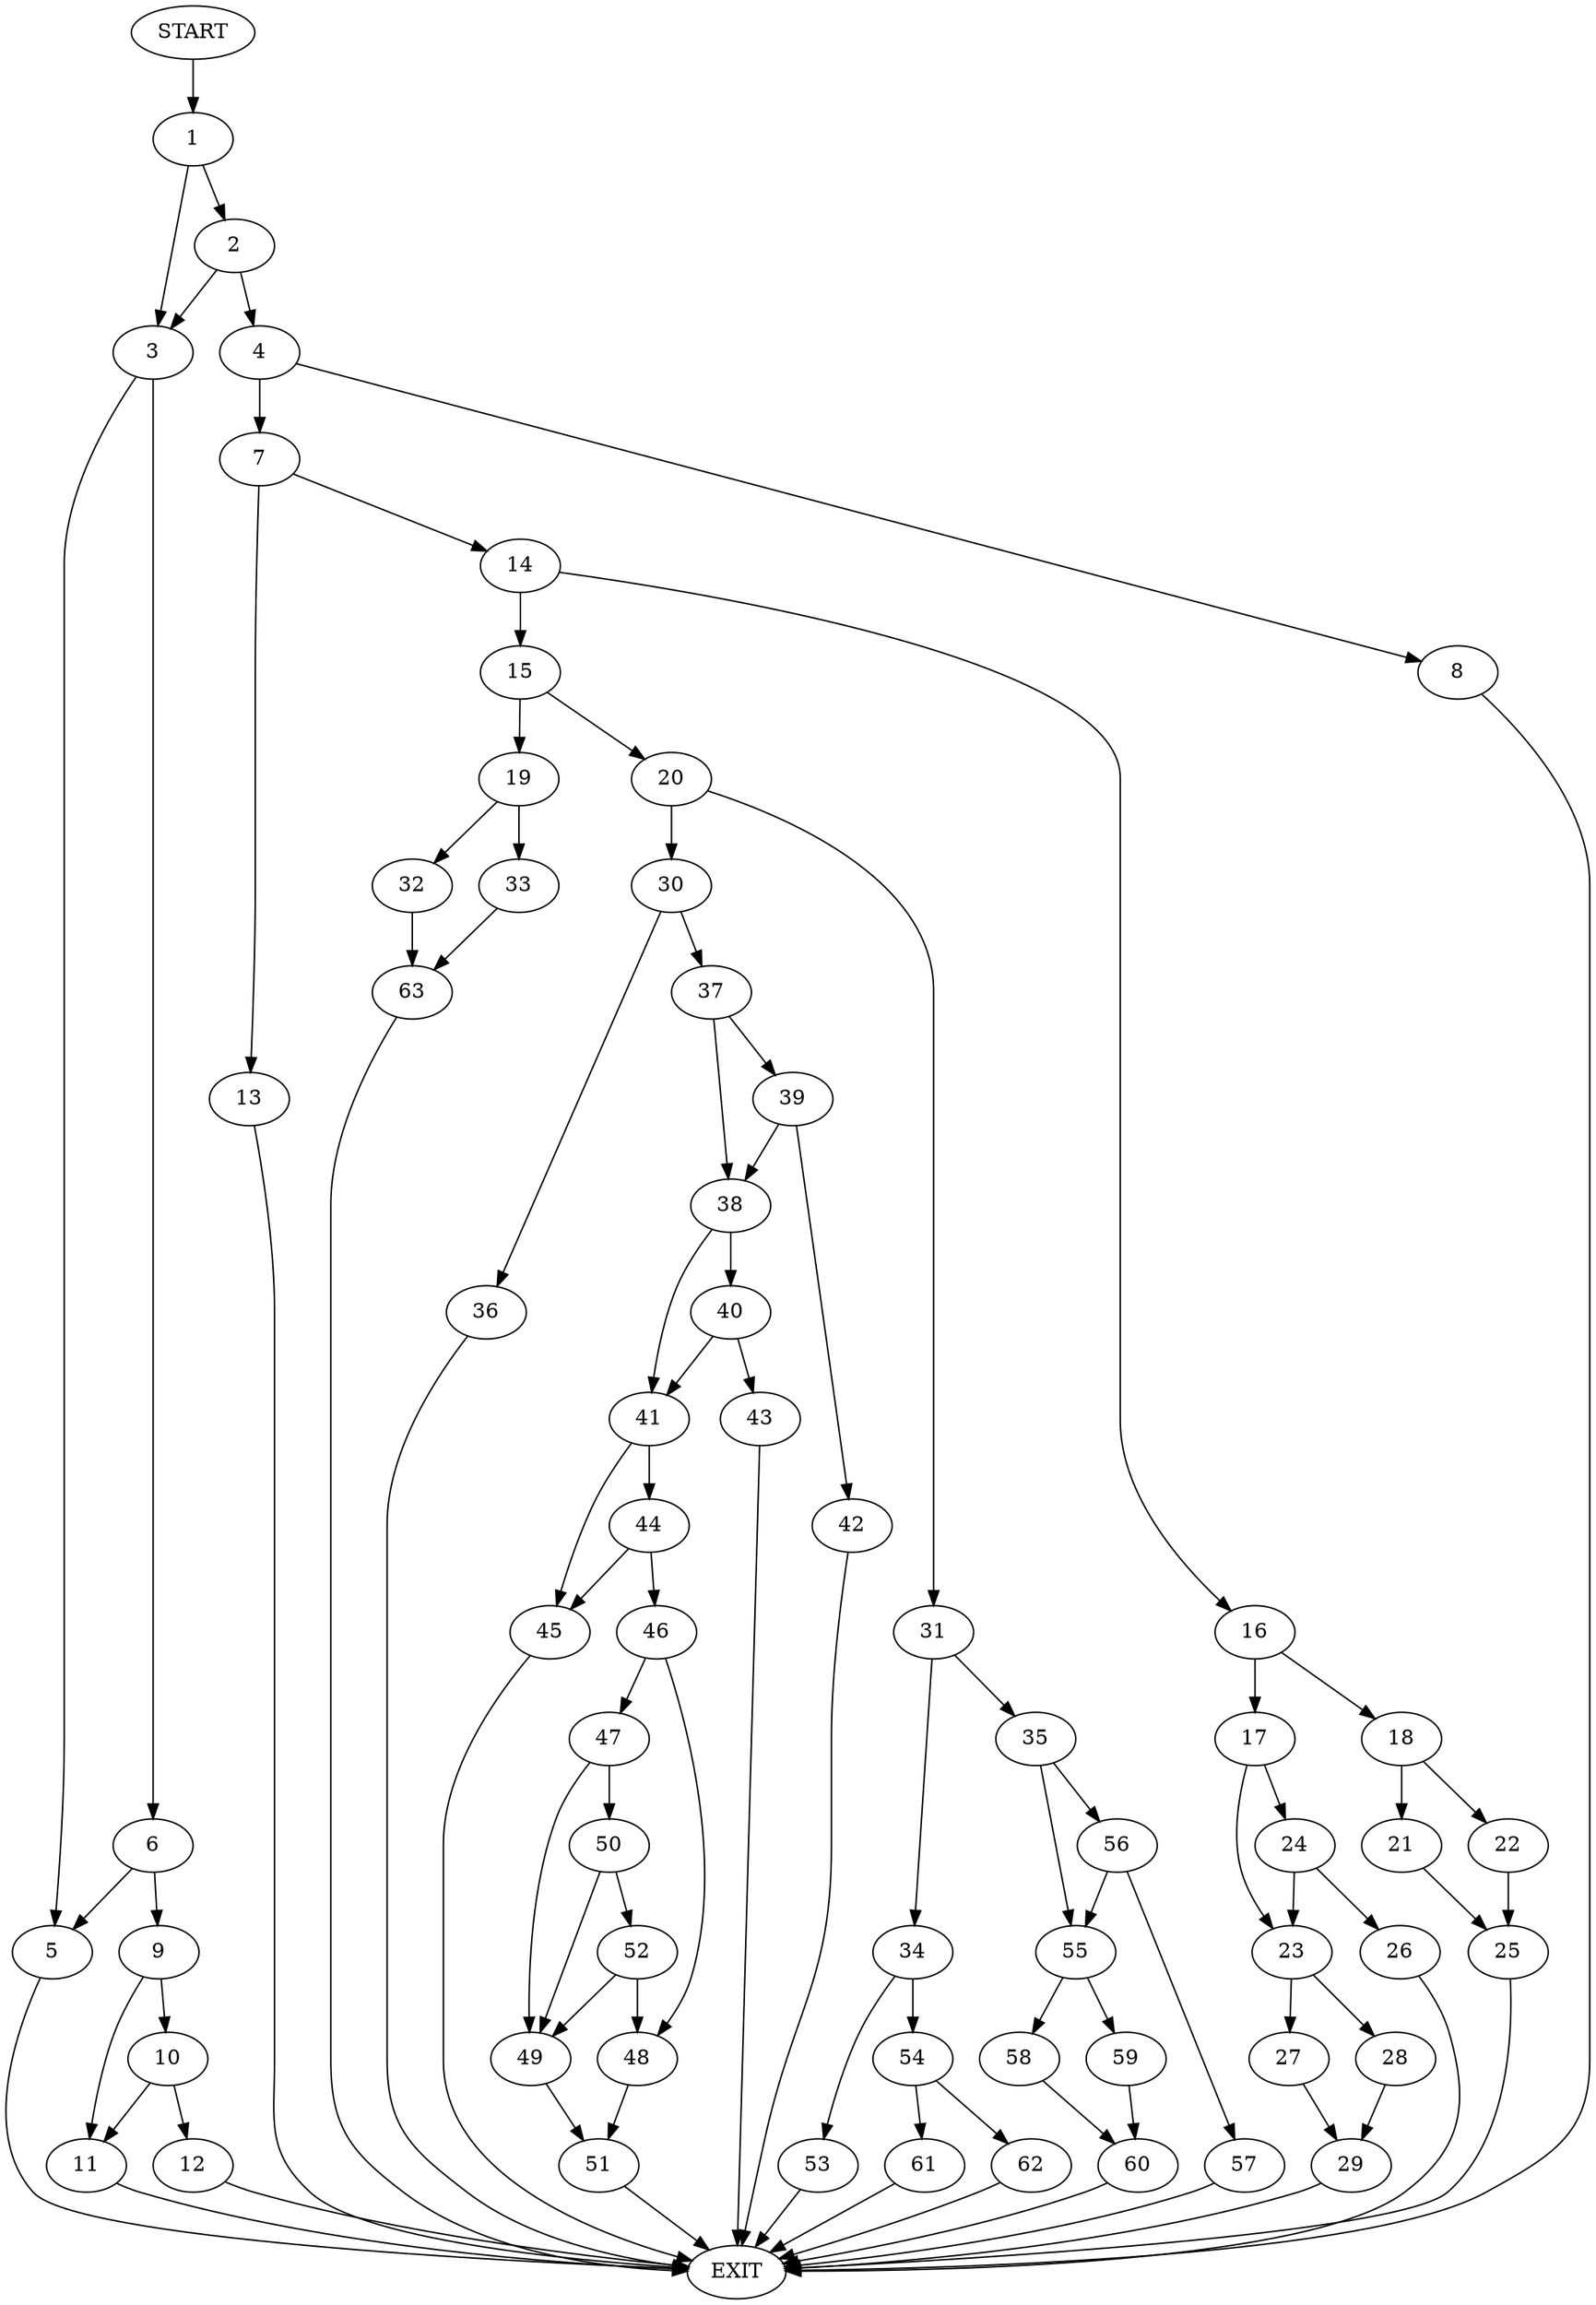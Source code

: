 digraph {
0 [label="START"]
64 [label="EXIT"]
0 -> 1
1 -> 2
1 -> 3
2 -> 4
2 -> 3
3 -> 5
3 -> 6
4 -> 7
4 -> 8
6 -> 5
6 -> 9
5 -> 64
9 -> 10
9 -> 11
10 -> 12
10 -> 11
11 -> 64
12 -> 64
8 -> 64
7 -> 13
7 -> 14
13 -> 64
14 -> 15
14 -> 16
16 -> 17
16 -> 18
15 -> 19
15 -> 20
18 -> 21
18 -> 22
17 -> 23
17 -> 24
22 -> 25
21 -> 25
25 -> 64
24 -> 26
24 -> 23
23 -> 27
23 -> 28
26 -> 64
27 -> 29
28 -> 29
29 -> 64
20 -> 30
20 -> 31
19 -> 32
19 -> 33
31 -> 34
31 -> 35
30 -> 36
30 -> 37
37 -> 38
37 -> 39
36 -> 64
38 -> 40
38 -> 41
39 -> 38
39 -> 42
42 -> 64
40 -> 43
40 -> 41
41 -> 44
41 -> 45
43 -> 64
45 -> 64
44 -> 46
44 -> 45
46 -> 47
46 -> 48
47 -> 49
47 -> 50
48 -> 51
49 -> 51
50 -> 49
50 -> 52
52 -> 49
52 -> 48
51 -> 64
34 -> 53
34 -> 54
35 -> 55
35 -> 56
56 -> 57
56 -> 55
55 -> 58
55 -> 59
57 -> 64
58 -> 60
59 -> 60
60 -> 64
54 -> 61
54 -> 62
53 -> 64
61 -> 64
62 -> 64
33 -> 63
32 -> 63
63 -> 64
}
